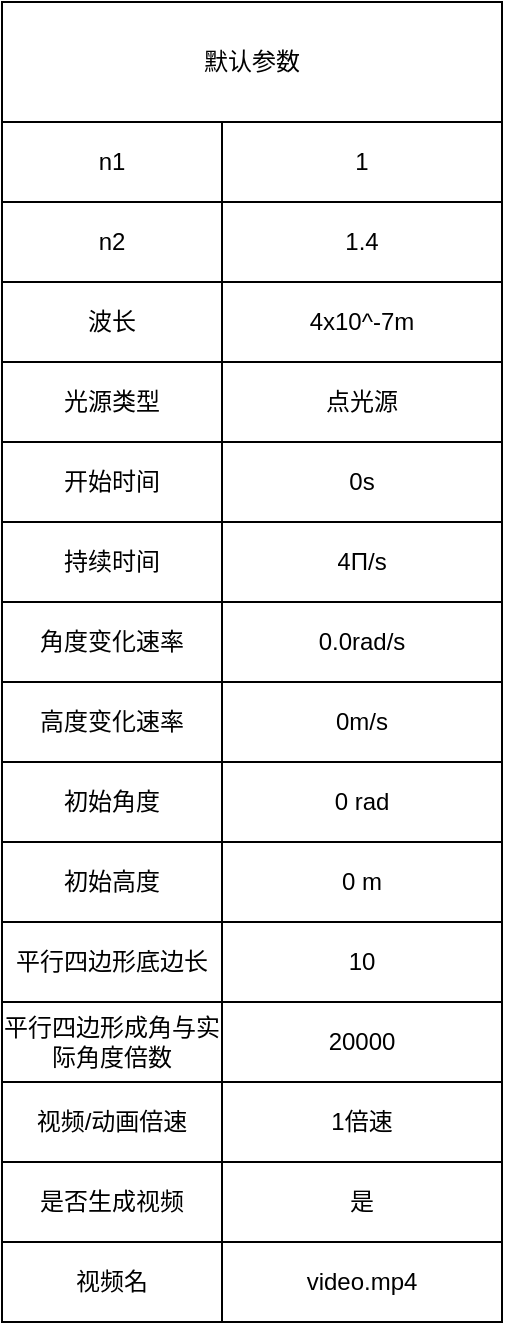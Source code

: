 <mxfile version="24.8.2">
  <diagram name="Page-1" id="bd83a815-5ea8-2e97-e5ec-87c9f400f2fa">
    <mxGraphModel dx="273" dy="1797" grid="1" gridSize="10" guides="1" tooltips="1" connect="1" arrows="1" fold="1" page="1" pageScale="1.5" pageWidth="1169" pageHeight="826" background="none" math="0" shadow="0">
      <root>
        <mxCell id="0" style=";html=1;" />
        <mxCell id="1" style=";html=1;" parent="0" />
        <mxCell id="ec1W0kVjjSaqhRjCiBEW-274" value="" style="shape=table;startSize=0;container=1;collapsible=0;childLayout=tableLayout;" vertex="1" parent="1">
          <mxGeometry x="1170" y="40" width="250" height="600" as="geometry" />
        </mxCell>
        <mxCell id="ec1W0kVjjSaqhRjCiBEW-275" value="" style="shape=tableRow;horizontal=0;startSize=0;swimlaneHead=0;swimlaneBody=0;strokeColor=inherit;top=0;left=0;bottom=0;right=0;collapsible=0;dropTarget=0;fillColor=none;points=[[0,0.5],[1,0.5]];portConstraint=eastwest;" vertex="1" parent="ec1W0kVjjSaqhRjCiBEW-274">
          <mxGeometry width="250" height="40" as="geometry" />
        </mxCell>
        <mxCell id="ec1W0kVjjSaqhRjCiBEW-276" value="n1" style="shape=partialRectangle;html=1;whiteSpace=wrap;connectable=0;strokeColor=inherit;overflow=hidden;fillColor=none;top=0;left=0;bottom=0;right=0;pointerEvents=1;" vertex="1" parent="ec1W0kVjjSaqhRjCiBEW-275">
          <mxGeometry width="110" height="40" as="geometry">
            <mxRectangle width="110" height="40" as="alternateBounds" />
          </mxGeometry>
        </mxCell>
        <mxCell id="ec1W0kVjjSaqhRjCiBEW-277" value="1" style="shape=partialRectangle;html=1;whiteSpace=wrap;connectable=0;strokeColor=inherit;overflow=hidden;fillColor=none;top=0;left=0;bottom=0;right=0;pointerEvents=1;" vertex="1" parent="ec1W0kVjjSaqhRjCiBEW-275">
          <mxGeometry x="110" width="140" height="40" as="geometry">
            <mxRectangle width="140" height="40" as="alternateBounds" />
          </mxGeometry>
        </mxCell>
        <mxCell id="ec1W0kVjjSaqhRjCiBEW-278" value="" style="shape=tableRow;horizontal=0;startSize=0;swimlaneHead=0;swimlaneBody=0;strokeColor=inherit;top=0;left=0;bottom=0;right=0;collapsible=0;dropTarget=0;fillColor=none;points=[[0,0.5],[1,0.5]];portConstraint=eastwest;" vertex="1" parent="ec1W0kVjjSaqhRjCiBEW-274">
          <mxGeometry y="40" width="250" height="40" as="geometry" />
        </mxCell>
        <mxCell id="ec1W0kVjjSaqhRjCiBEW-279" value="n2" style="shape=partialRectangle;html=1;whiteSpace=wrap;connectable=0;strokeColor=inherit;overflow=hidden;fillColor=none;top=0;left=0;bottom=0;right=0;pointerEvents=1;" vertex="1" parent="ec1W0kVjjSaqhRjCiBEW-278">
          <mxGeometry width="110" height="40" as="geometry">
            <mxRectangle width="110" height="40" as="alternateBounds" />
          </mxGeometry>
        </mxCell>
        <mxCell id="ec1W0kVjjSaqhRjCiBEW-280" value="1.4" style="shape=partialRectangle;html=1;whiteSpace=wrap;connectable=0;strokeColor=inherit;overflow=hidden;fillColor=none;top=0;left=0;bottom=0;right=0;pointerEvents=1;" vertex="1" parent="ec1W0kVjjSaqhRjCiBEW-278">
          <mxGeometry x="110" width="140" height="40" as="geometry">
            <mxRectangle width="140" height="40" as="alternateBounds" />
          </mxGeometry>
        </mxCell>
        <mxCell id="ec1W0kVjjSaqhRjCiBEW-281" value="" style="shape=tableRow;horizontal=0;startSize=0;swimlaneHead=0;swimlaneBody=0;strokeColor=inherit;top=0;left=0;bottom=0;right=0;collapsible=0;dropTarget=0;fillColor=none;points=[[0,0.5],[1,0.5]];portConstraint=eastwest;" vertex="1" parent="ec1W0kVjjSaqhRjCiBEW-274">
          <mxGeometry y="80" width="250" height="40" as="geometry" />
        </mxCell>
        <mxCell id="ec1W0kVjjSaqhRjCiBEW-282" value="波长" style="shape=partialRectangle;html=1;whiteSpace=wrap;connectable=0;strokeColor=inherit;overflow=hidden;fillColor=none;top=0;left=0;bottom=0;right=0;pointerEvents=1;" vertex="1" parent="ec1W0kVjjSaqhRjCiBEW-281">
          <mxGeometry width="110" height="40" as="geometry">
            <mxRectangle width="110" height="40" as="alternateBounds" />
          </mxGeometry>
        </mxCell>
        <mxCell id="ec1W0kVjjSaqhRjCiBEW-283" value="4x10^-7m" style="shape=partialRectangle;html=1;whiteSpace=wrap;connectable=0;strokeColor=inherit;overflow=hidden;fillColor=none;top=0;left=0;bottom=0;right=0;pointerEvents=1;" vertex="1" parent="ec1W0kVjjSaqhRjCiBEW-281">
          <mxGeometry x="110" width="140" height="40" as="geometry">
            <mxRectangle width="140" height="40" as="alternateBounds" />
          </mxGeometry>
        </mxCell>
        <mxCell id="ec1W0kVjjSaqhRjCiBEW-284" value="" style="shape=tableRow;horizontal=0;startSize=0;swimlaneHead=0;swimlaneBody=0;strokeColor=inherit;top=0;left=0;bottom=0;right=0;collapsible=0;dropTarget=0;fillColor=none;points=[[0,0.5],[1,0.5]];portConstraint=eastwest;" vertex="1" parent="ec1W0kVjjSaqhRjCiBEW-274">
          <mxGeometry y="120" width="250" height="40" as="geometry" />
        </mxCell>
        <mxCell id="ec1W0kVjjSaqhRjCiBEW-285" value="光源类型" style="shape=partialRectangle;html=1;whiteSpace=wrap;connectable=0;strokeColor=inherit;overflow=hidden;fillColor=none;top=0;left=0;bottom=0;right=0;pointerEvents=1;" vertex="1" parent="ec1W0kVjjSaqhRjCiBEW-284">
          <mxGeometry width="110" height="40" as="geometry">
            <mxRectangle width="110" height="40" as="alternateBounds" />
          </mxGeometry>
        </mxCell>
        <mxCell id="ec1W0kVjjSaqhRjCiBEW-286" value="点光源" style="shape=partialRectangle;html=1;whiteSpace=wrap;connectable=0;strokeColor=inherit;overflow=hidden;fillColor=none;top=0;left=0;bottom=0;right=0;pointerEvents=1;" vertex="1" parent="ec1W0kVjjSaqhRjCiBEW-284">
          <mxGeometry x="110" width="140" height="40" as="geometry">
            <mxRectangle width="140" height="40" as="alternateBounds" />
          </mxGeometry>
        </mxCell>
        <mxCell id="ec1W0kVjjSaqhRjCiBEW-287" value="" style="shape=tableRow;horizontal=0;startSize=0;swimlaneHead=0;swimlaneBody=0;strokeColor=inherit;top=0;left=0;bottom=0;right=0;collapsible=0;dropTarget=0;fillColor=none;points=[[0,0.5],[1,0.5]];portConstraint=eastwest;" vertex="1" parent="ec1W0kVjjSaqhRjCiBEW-274">
          <mxGeometry y="160" width="250" height="40" as="geometry" />
        </mxCell>
        <mxCell id="ec1W0kVjjSaqhRjCiBEW-288" value="开始时间" style="shape=partialRectangle;html=1;whiteSpace=wrap;connectable=0;strokeColor=inherit;overflow=hidden;fillColor=none;top=0;left=0;bottom=0;right=0;pointerEvents=1;" vertex="1" parent="ec1W0kVjjSaqhRjCiBEW-287">
          <mxGeometry width="110" height="40" as="geometry">
            <mxRectangle width="110" height="40" as="alternateBounds" />
          </mxGeometry>
        </mxCell>
        <mxCell id="ec1W0kVjjSaqhRjCiBEW-289" value="0s" style="shape=partialRectangle;html=1;whiteSpace=wrap;connectable=0;strokeColor=inherit;overflow=hidden;fillColor=none;top=0;left=0;bottom=0;right=0;pointerEvents=1;" vertex="1" parent="ec1W0kVjjSaqhRjCiBEW-287">
          <mxGeometry x="110" width="140" height="40" as="geometry">
            <mxRectangle width="140" height="40" as="alternateBounds" />
          </mxGeometry>
        </mxCell>
        <mxCell id="ec1W0kVjjSaqhRjCiBEW-290" value="" style="shape=tableRow;horizontal=0;startSize=0;swimlaneHead=0;swimlaneBody=0;strokeColor=inherit;top=0;left=0;bottom=0;right=0;collapsible=0;dropTarget=0;fillColor=none;points=[[0,0.5],[1,0.5]];portConstraint=eastwest;" vertex="1" parent="ec1W0kVjjSaqhRjCiBEW-274">
          <mxGeometry y="200" width="250" height="40" as="geometry" />
        </mxCell>
        <mxCell id="ec1W0kVjjSaqhRjCiBEW-291" value="持续时间" style="shape=partialRectangle;html=1;whiteSpace=wrap;connectable=0;strokeColor=inherit;overflow=hidden;fillColor=none;top=0;left=0;bottom=0;right=0;pointerEvents=1;" vertex="1" parent="ec1W0kVjjSaqhRjCiBEW-290">
          <mxGeometry width="110" height="40" as="geometry">
            <mxRectangle width="110" height="40" as="alternateBounds" />
          </mxGeometry>
        </mxCell>
        <mxCell id="ec1W0kVjjSaqhRjCiBEW-292" value="4Π/s" style="shape=partialRectangle;html=1;whiteSpace=wrap;connectable=0;strokeColor=inherit;overflow=hidden;fillColor=none;top=0;left=0;bottom=0;right=0;pointerEvents=1;" vertex="1" parent="ec1W0kVjjSaqhRjCiBEW-290">
          <mxGeometry x="110" width="140" height="40" as="geometry">
            <mxRectangle width="140" height="40" as="alternateBounds" />
          </mxGeometry>
        </mxCell>
        <mxCell id="ec1W0kVjjSaqhRjCiBEW-293" value="" style="shape=tableRow;horizontal=0;startSize=0;swimlaneHead=0;swimlaneBody=0;strokeColor=inherit;top=0;left=0;bottom=0;right=0;collapsible=0;dropTarget=0;fillColor=none;points=[[0,0.5],[1,0.5]];portConstraint=eastwest;" vertex="1" parent="ec1W0kVjjSaqhRjCiBEW-274">
          <mxGeometry y="240" width="250" height="40" as="geometry" />
        </mxCell>
        <mxCell id="ec1W0kVjjSaqhRjCiBEW-294" value="角度变化速率" style="shape=partialRectangle;html=1;whiteSpace=wrap;connectable=0;strokeColor=inherit;overflow=hidden;fillColor=none;top=0;left=0;bottom=0;right=0;pointerEvents=1;" vertex="1" parent="ec1W0kVjjSaqhRjCiBEW-293">
          <mxGeometry width="110" height="40" as="geometry">
            <mxRectangle width="110" height="40" as="alternateBounds" />
          </mxGeometry>
        </mxCell>
        <mxCell id="ec1W0kVjjSaqhRjCiBEW-295" value="0.0rad/s" style="shape=partialRectangle;html=1;whiteSpace=wrap;connectable=0;strokeColor=inherit;overflow=hidden;fillColor=none;top=0;left=0;bottom=0;right=0;pointerEvents=1;" vertex="1" parent="ec1W0kVjjSaqhRjCiBEW-293">
          <mxGeometry x="110" width="140" height="40" as="geometry">
            <mxRectangle width="140" height="40" as="alternateBounds" />
          </mxGeometry>
        </mxCell>
        <mxCell id="ec1W0kVjjSaqhRjCiBEW-296" value="" style="shape=tableRow;horizontal=0;startSize=0;swimlaneHead=0;swimlaneBody=0;strokeColor=inherit;top=0;left=0;bottom=0;right=0;collapsible=0;dropTarget=0;fillColor=none;points=[[0,0.5],[1,0.5]];portConstraint=eastwest;" vertex="1" parent="ec1W0kVjjSaqhRjCiBEW-274">
          <mxGeometry y="280" width="250" height="40" as="geometry" />
        </mxCell>
        <mxCell id="ec1W0kVjjSaqhRjCiBEW-297" value="高度变化速率" style="shape=partialRectangle;html=1;whiteSpace=wrap;connectable=0;strokeColor=inherit;overflow=hidden;fillColor=none;top=0;left=0;bottom=0;right=0;pointerEvents=1;" vertex="1" parent="ec1W0kVjjSaqhRjCiBEW-296">
          <mxGeometry width="110" height="40" as="geometry">
            <mxRectangle width="110" height="40" as="alternateBounds" />
          </mxGeometry>
        </mxCell>
        <mxCell id="ec1W0kVjjSaqhRjCiBEW-298" value="0m/s" style="shape=partialRectangle;html=1;whiteSpace=wrap;connectable=0;strokeColor=inherit;overflow=hidden;fillColor=none;top=0;left=0;bottom=0;right=0;pointerEvents=1;" vertex="1" parent="ec1W0kVjjSaqhRjCiBEW-296">
          <mxGeometry x="110" width="140" height="40" as="geometry">
            <mxRectangle width="140" height="40" as="alternateBounds" />
          </mxGeometry>
        </mxCell>
        <mxCell id="ec1W0kVjjSaqhRjCiBEW-299" value="" style="shape=tableRow;horizontal=0;startSize=0;swimlaneHead=0;swimlaneBody=0;strokeColor=inherit;top=0;left=0;bottom=0;right=0;collapsible=0;dropTarget=0;fillColor=none;points=[[0,0.5],[1,0.5]];portConstraint=eastwest;" vertex="1" parent="ec1W0kVjjSaqhRjCiBEW-274">
          <mxGeometry y="320" width="250" height="40" as="geometry" />
        </mxCell>
        <mxCell id="ec1W0kVjjSaqhRjCiBEW-300" value="初始角度" style="shape=partialRectangle;html=1;whiteSpace=wrap;connectable=0;strokeColor=inherit;overflow=hidden;fillColor=none;top=0;left=0;bottom=0;right=0;pointerEvents=1;" vertex="1" parent="ec1W0kVjjSaqhRjCiBEW-299">
          <mxGeometry width="110" height="40" as="geometry">
            <mxRectangle width="110" height="40" as="alternateBounds" />
          </mxGeometry>
        </mxCell>
        <mxCell id="ec1W0kVjjSaqhRjCiBEW-301" value="0 rad" style="shape=partialRectangle;html=1;whiteSpace=wrap;connectable=0;strokeColor=inherit;overflow=hidden;fillColor=none;top=0;left=0;bottom=0;right=0;pointerEvents=1;" vertex="1" parent="ec1W0kVjjSaqhRjCiBEW-299">
          <mxGeometry x="110" width="140" height="40" as="geometry">
            <mxRectangle width="140" height="40" as="alternateBounds" />
          </mxGeometry>
        </mxCell>
        <mxCell id="ec1W0kVjjSaqhRjCiBEW-302" value="" style="shape=tableRow;horizontal=0;startSize=0;swimlaneHead=0;swimlaneBody=0;strokeColor=inherit;top=0;left=0;bottom=0;right=0;collapsible=0;dropTarget=0;fillColor=none;points=[[0,0.5],[1,0.5]];portConstraint=eastwest;" vertex="1" parent="ec1W0kVjjSaqhRjCiBEW-274">
          <mxGeometry y="360" width="250" height="40" as="geometry" />
        </mxCell>
        <mxCell id="ec1W0kVjjSaqhRjCiBEW-303" value="初始高度" style="shape=partialRectangle;html=1;whiteSpace=wrap;connectable=0;strokeColor=inherit;overflow=hidden;fillColor=none;top=0;left=0;bottom=0;right=0;pointerEvents=1;" vertex="1" parent="ec1W0kVjjSaqhRjCiBEW-302">
          <mxGeometry width="110" height="40" as="geometry">
            <mxRectangle width="110" height="40" as="alternateBounds" />
          </mxGeometry>
        </mxCell>
        <mxCell id="ec1W0kVjjSaqhRjCiBEW-304" value="0 m" style="shape=partialRectangle;html=1;whiteSpace=wrap;connectable=0;strokeColor=inherit;overflow=hidden;fillColor=none;top=0;left=0;bottom=0;right=0;pointerEvents=1;" vertex="1" parent="ec1W0kVjjSaqhRjCiBEW-302">
          <mxGeometry x="110" width="140" height="40" as="geometry">
            <mxRectangle width="140" height="40" as="alternateBounds" />
          </mxGeometry>
        </mxCell>
        <mxCell id="ec1W0kVjjSaqhRjCiBEW-305" value="" style="shape=tableRow;horizontal=0;startSize=0;swimlaneHead=0;swimlaneBody=0;strokeColor=inherit;top=0;left=0;bottom=0;right=0;collapsible=0;dropTarget=0;fillColor=none;points=[[0,0.5],[1,0.5]];portConstraint=eastwest;" vertex="1" parent="ec1W0kVjjSaqhRjCiBEW-274">
          <mxGeometry y="400" width="250" height="40" as="geometry" />
        </mxCell>
        <mxCell id="ec1W0kVjjSaqhRjCiBEW-306" value="平行四边形底边长" style="shape=partialRectangle;html=1;whiteSpace=wrap;connectable=0;strokeColor=inherit;overflow=hidden;fillColor=none;top=0;left=0;bottom=0;right=0;pointerEvents=1;" vertex="1" parent="ec1W0kVjjSaqhRjCiBEW-305">
          <mxGeometry width="110" height="40" as="geometry">
            <mxRectangle width="110" height="40" as="alternateBounds" />
          </mxGeometry>
        </mxCell>
        <mxCell id="ec1W0kVjjSaqhRjCiBEW-307" value="10" style="shape=partialRectangle;html=1;whiteSpace=wrap;connectable=0;strokeColor=inherit;overflow=hidden;fillColor=none;top=0;left=0;bottom=0;right=0;pointerEvents=1;" vertex="1" parent="ec1W0kVjjSaqhRjCiBEW-305">
          <mxGeometry x="110" width="140" height="40" as="geometry">
            <mxRectangle width="140" height="40" as="alternateBounds" />
          </mxGeometry>
        </mxCell>
        <mxCell id="ec1W0kVjjSaqhRjCiBEW-317" value="" style="shape=tableRow;horizontal=0;startSize=0;swimlaneHead=0;swimlaneBody=0;strokeColor=inherit;top=0;left=0;bottom=0;right=0;collapsible=0;dropTarget=0;fillColor=none;points=[[0,0.5],[1,0.5]];portConstraint=eastwest;" vertex="1" parent="ec1W0kVjjSaqhRjCiBEW-274">
          <mxGeometry y="440" width="250" height="40" as="geometry" />
        </mxCell>
        <mxCell id="ec1W0kVjjSaqhRjCiBEW-318" value="平行四边形成角与实际角度倍数" style="shape=partialRectangle;html=1;whiteSpace=wrap;connectable=0;strokeColor=inherit;overflow=hidden;fillColor=none;top=0;left=0;bottom=0;right=0;pointerEvents=1;" vertex="1" parent="ec1W0kVjjSaqhRjCiBEW-317">
          <mxGeometry width="110" height="40" as="geometry">
            <mxRectangle width="110" height="40" as="alternateBounds" />
          </mxGeometry>
        </mxCell>
        <mxCell id="ec1W0kVjjSaqhRjCiBEW-319" value="20000" style="shape=partialRectangle;html=1;whiteSpace=wrap;connectable=0;strokeColor=inherit;overflow=hidden;fillColor=none;top=0;left=0;bottom=0;right=0;pointerEvents=1;" vertex="1" parent="ec1W0kVjjSaqhRjCiBEW-317">
          <mxGeometry x="110" width="140" height="40" as="geometry">
            <mxRectangle width="140" height="40" as="alternateBounds" />
          </mxGeometry>
        </mxCell>
        <mxCell id="ec1W0kVjjSaqhRjCiBEW-308" value="" style="shape=tableRow;horizontal=0;startSize=0;swimlaneHead=0;swimlaneBody=0;strokeColor=inherit;top=0;left=0;bottom=0;right=0;collapsible=0;dropTarget=0;fillColor=none;points=[[0,0.5],[1,0.5]];portConstraint=eastwest;" vertex="1" parent="ec1W0kVjjSaqhRjCiBEW-274">
          <mxGeometry y="480" width="250" height="40" as="geometry" />
        </mxCell>
        <mxCell id="ec1W0kVjjSaqhRjCiBEW-309" value="视频/动画倍速" style="shape=partialRectangle;html=1;whiteSpace=wrap;connectable=0;strokeColor=inherit;overflow=hidden;fillColor=none;top=0;left=0;bottom=0;right=0;pointerEvents=1;" vertex="1" parent="ec1W0kVjjSaqhRjCiBEW-308">
          <mxGeometry width="110" height="40" as="geometry">
            <mxRectangle width="110" height="40" as="alternateBounds" />
          </mxGeometry>
        </mxCell>
        <mxCell id="ec1W0kVjjSaqhRjCiBEW-310" value="1倍速" style="shape=partialRectangle;html=1;whiteSpace=wrap;connectable=0;strokeColor=inherit;overflow=hidden;fillColor=none;top=0;left=0;bottom=0;right=0;pointerEvents=1;" vertex="1" parent="ec1W0kVjjSaqhRjCiBEW-308">
          <mxGeometry x="110" width="140" height="40" as="geometry">
            <mxRectangle width="140" height="40" as="alternateBounds" />
          </mxGeometry>
        </mxCell>
        <mxCell id="ec1W0kVjjSaqhRjCiBEW-311" value="" style="shape=tableRow;horizontal=0;startSize=0;swimlaneHead=0;swimlaneBody=0;strokeColor=inherit;top=0;left=0;bottom=0;right=0;collapsible=0;dropTarget=0;fillColor=none;points=[[0,0.5],[1,0.5]];portConstraint=eastwest;" vertex="1" parent="ec1W0kVjjSaqhRjCiBEW-274">
          <mxGeometry y="520" width="250" height="40" as="geometry" />
        </mxCell>
        <mxCell id="ec1W0kVjjSaqhRjCiBEW-312" value="是否生成视频" style="shape=partialRectangle;html=1;whiteSpace=wrap;connectable=0;strokeColor=inherit;overflow=hidden;fillColor=none;top=0;left=0;bottom=0;right=0;pointerEvents=1;" vertex="1" parent="ec1W0kVjjSaqhRjCiBEW-311">
          <mxGeometry width="110" height="40" as="geometry">
            <mxRectangle width="110" height="40" as="alternateBounds" />
          </mxGeometry>
        </mxCell>
        <mxCell id="ec1W0kVjjSaqhRjCiBEW-313" value="是" style="shape=partialRectangle;html=1;whiteSpace=wrap;connectable=0;strokeColor=inherit;overflow=hidden;fillColor=none;top=0;left=0;bottom=0;right=0;pointerEvents=1;" vertex="1" parent="ec1W0kVjjSaqhRjCiBEW-311">
          <mxGeometry x="110" width="140" height="40" as="geometry">
            <mxRectangle width="140" height="40" as="alternateBounds" />
          </mxGeometry>
        </mxCell>
        <mxCell id="ec1W0kVjjSaqhRjCiBEW-314" value="" style="shape=tableRow;horizontal=0;startSize=0;swimlaneHead=0;swimlaneBody=0;strokeColor=inherit;top=0;left=0;bottom=0;right=0;collapsible=0;dropTarget=0;fillColor=none;points=[[0,0.5],[1,0.5]];portConstraint=eastwest;" vertex="1" parent="ec1W0kVjjSaqhRjCiBEW-274">
          <mxGeometry y="560" width="250" height="40" as="geometry" />
        </mxCell>
        <mxCell id="ec1W0kVjjSaqhRjCiBEW-315" value="视频名" style="shape=partialRectangle;html=1;whiteSpace=wrap;connectable=0;strokeColor=inherit;overflow=hidden;fillColor=none;top=0;left=0;bottom=0;right=0;pointerEvents=1;" vertex="1" parent="ec1W0kVjjSaqhRjCiBEW-314">
          <mxGeometry width="110" height="40" as="geometry">
            <mxRectangle width="110" height="40" as="alternateBounds" />
          </mxGeometry>
        </mxCell>
        <mxCell id="ec1W0kVjjSaqhRjCiBEW-316" value="video.mp4" style="shape=partialRectangle;html=1;whiteSpace=wrap;connectable=0;strokeColor=inherit;overflow=hidden;fillColor=none;top=0;left=0;bottom=0;right=0;pointerEvents=1;" vertex="1" parent="ec1W0kVjjSaqhRjCiBEW-314">
          <mxGeometry x="110" width="140" height="40" as="geometry">
            <mxRectangle width="140" height="40" as="alternateBounds" />
          </mxGeometry>
        </mxCell>
        <mxCell id="ec1W0kVjjSaqhRjCiBEW-326" value="默认参数" style="rounded=0;whiteSpace=wrap;html=1;" vertex="1" parent="1">
          <mxGeometry x="1170" y="-20" width="250" height="60" as="geometry" />
        </mxCell>
      </root>
    </mxGraphModel>
  </diagram>
</mxfile>
